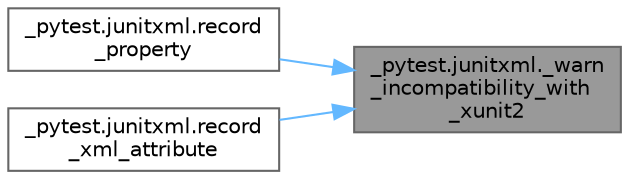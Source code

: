digraph "_pytest.junitxml._warn_incompatibility_with_xunit2"
{
 // LATEX_PDF_SIZE
  bgcolor="transparent";
  edge [fontname=Helvetica,fontsize=10,labelfontname=Helvetica,labelfontsize=10];
  node [fontname=Helvetica,fontsize=10,shape=box,height=0.2,width=0.4];
  rankdir="RL";
  Node1 [id="Node000001",label="_pytest.junitxml._warn\l_incompatibility_with\l_xunit2",height=0.2,width=0.4,color="gray40", fillcolor="grey60", style="filled", fontcolor="black",tooltip=" "];
  Node1 -> Node2 [id="edge1_Node000001_Node000002",dir="back",color="steelblue1",style="solid",tooltip=" "];
  Node2 [id="Node000002",label="_pytest.junitxml.record\l_property",height=0.2,width=0.4,color="grey40", fillcolor="white", style="filled",URL="$namespace__pytest_1_1junitxml.html#a8355312052a766e29c57f46a1a28b022",tooltip=" "];
  Node1 -> Node3 [id="edge2_Node000001_Node000003",dir="back",color="steelblue1",style="solid",tooltip=" "];
  Node3 [id="Node000003",label="_pytest.junitxml.record\l_xml_attribute",height=0.2,width=0.4,color="grey40", fillcolor="white", style="filled",URL="$namespace__pytest_1_1junitxml.html#a04278791d95e15468178f2d1313729aa",tooltip=" "];
}
